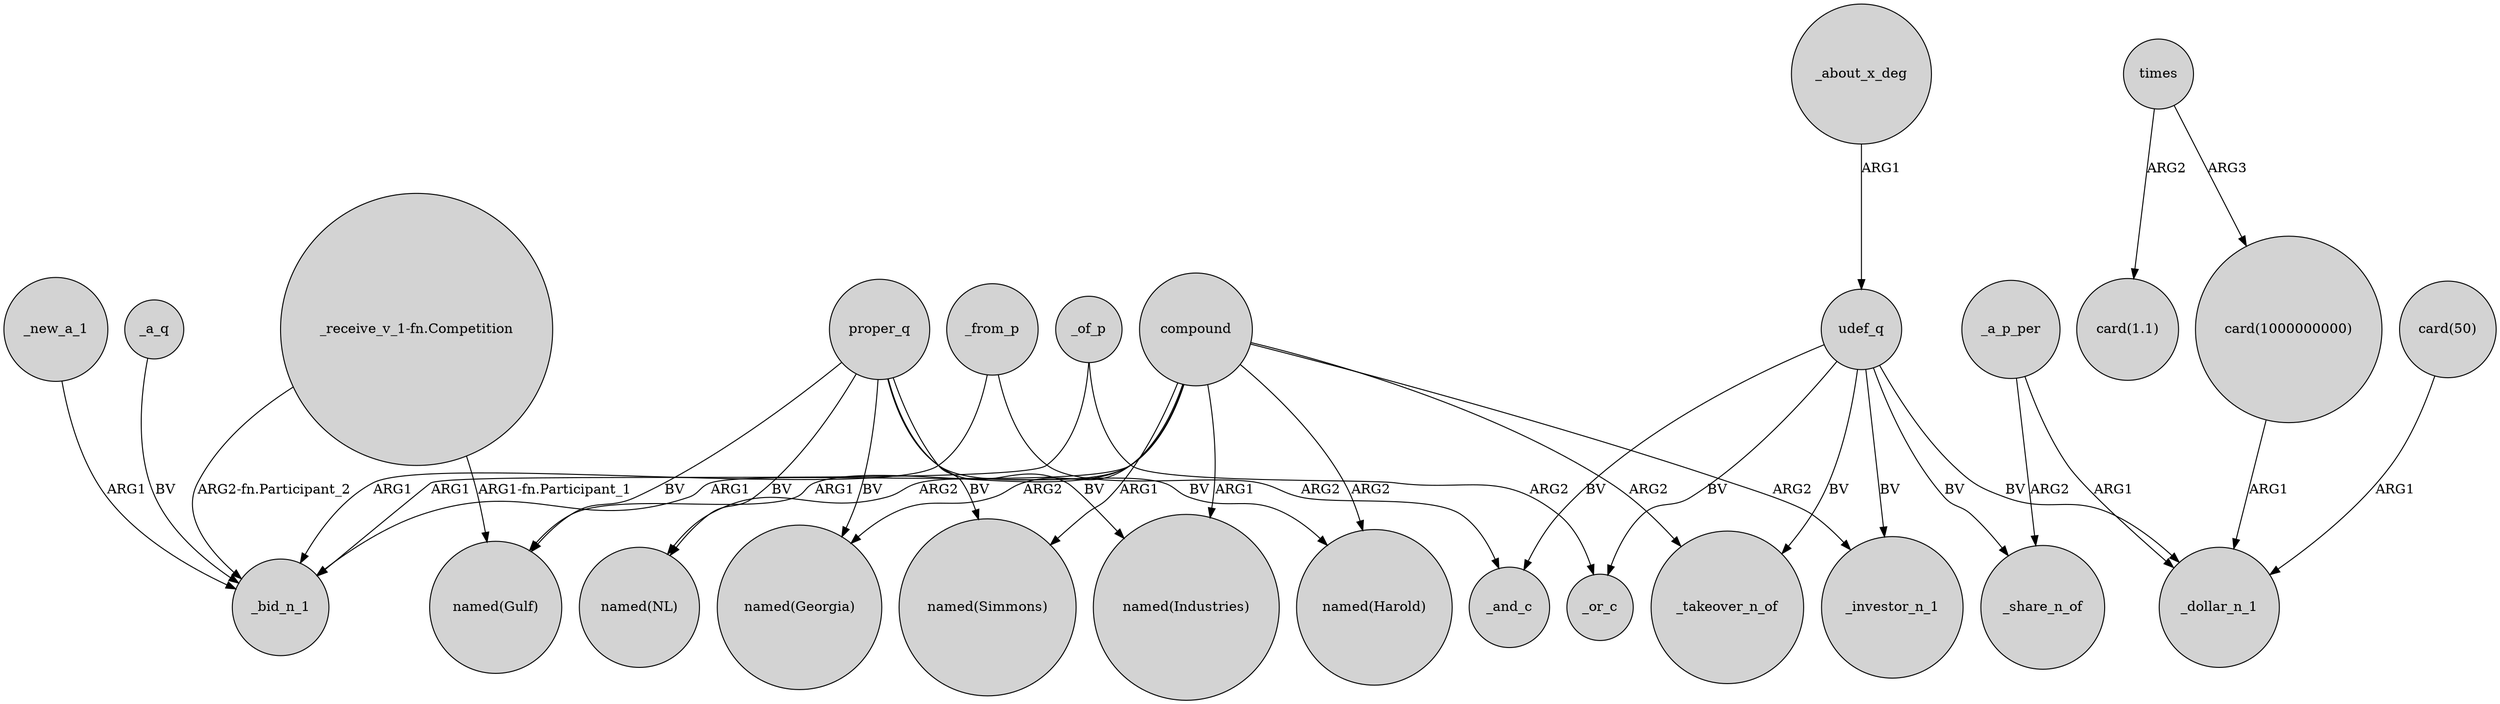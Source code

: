 digraph {
	node [shape=circle style=filled]
	"card(1000000000)" -> _dollar_n_1 [label=ARG1]
	_a_q -> _bid_n_1 [label=BV]
	_of_p -> _bid_n_1 [label=ARG1]
	proper_q -> "named(Industries)" [label=BV]
	proper_q -> "named(Georgia)" [label=BV]
	compound -> "named(Harold)" [label=ARG2]
	compound -> "named(Industries)" [label=ARG1]
	"card(50)" -> _dollar_n_1 [label=ARG1]
	_from_p -> _and_c [label=ARG2]
	compound -> "named(NL)" [label=ARG2]
	proper_q -> "named(Harold)" [label=BV]
	udef_q -> _and_c [label=BV]
	times -> "card(1000000000)" [label=ARG3]
	proper_q -> "named(Gulf)" [label=BV]
	udef_q -> _or_c [label=BV]
	_about_x_deg -> udef_q [label=ARG1]
	compound -> "named(Simmons)" [label=ARG1]
	udef_q -> _takeover_n_of [label=BV]
	compound -> _investor_n_1 [label=ARG2]
	_a_p_per -> _share_n_of [label=ARG2]
	times -> "card(1.1)" [label=ARG2]
	udef_q -> _share_n_of [label=BV]
	udef_q -> _dollar_n_1 [label=BV]
	"_receive_v_1-fn.Competition" -> _bid_n_1 [label="ARG2-fn.Participant_2"]
	proper_q -> "named(Simmons)" [label=BV]
	_new_a_1 -> _bid_n_1 [label=ARG1]
	_a_p_per -> _dollar_n_1 [label=ARG1]
	proper_q -> "named(NL)" [label=BV]
	_of_p -> _or_c [label=ARG2]
	compound -> _takeover_n_of [label=ARG2]
	_from_p -> _bid_n_1 [label=ARG1]
	udef_q -> _investor_n_1 [label=BV]
	compound -> _bid_n_1 [label=ARG1]
	compound -> "named(Georgia)" [label=ARG2]
	"_receive_v_1-fn.Competition" -> "named(Gulf)" [label="ARG1-fn.Participant_1"]
	compound -> "named(Gulf)" [label=ARG1]
}

